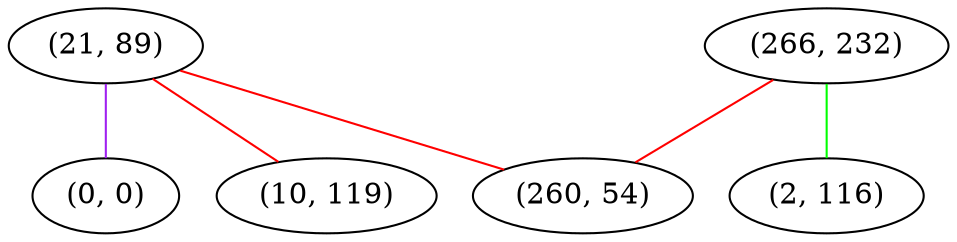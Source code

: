 graph "" {
"(21, 89)";
"(0, 0)";
"(266, 232)";
"(2, 116)";
"(260, 54)";
"(10, 119)";
"(21, 89)" -- "(10, 119)"  [color=red, key=0, weight=1];
"(21, 89)" -- "(0, 0)"  [color=purple, key=0, weight=4];
"(21, 89)" -- "(260, 54)"  [color=red, key=0, weight=1];
"(266, 232)" -- "(2, 116)"  [color=green, key=0, weight=2];
"(266, 232)" -- "(260, 54)"  [color=red, key=0, weight=1];
}

